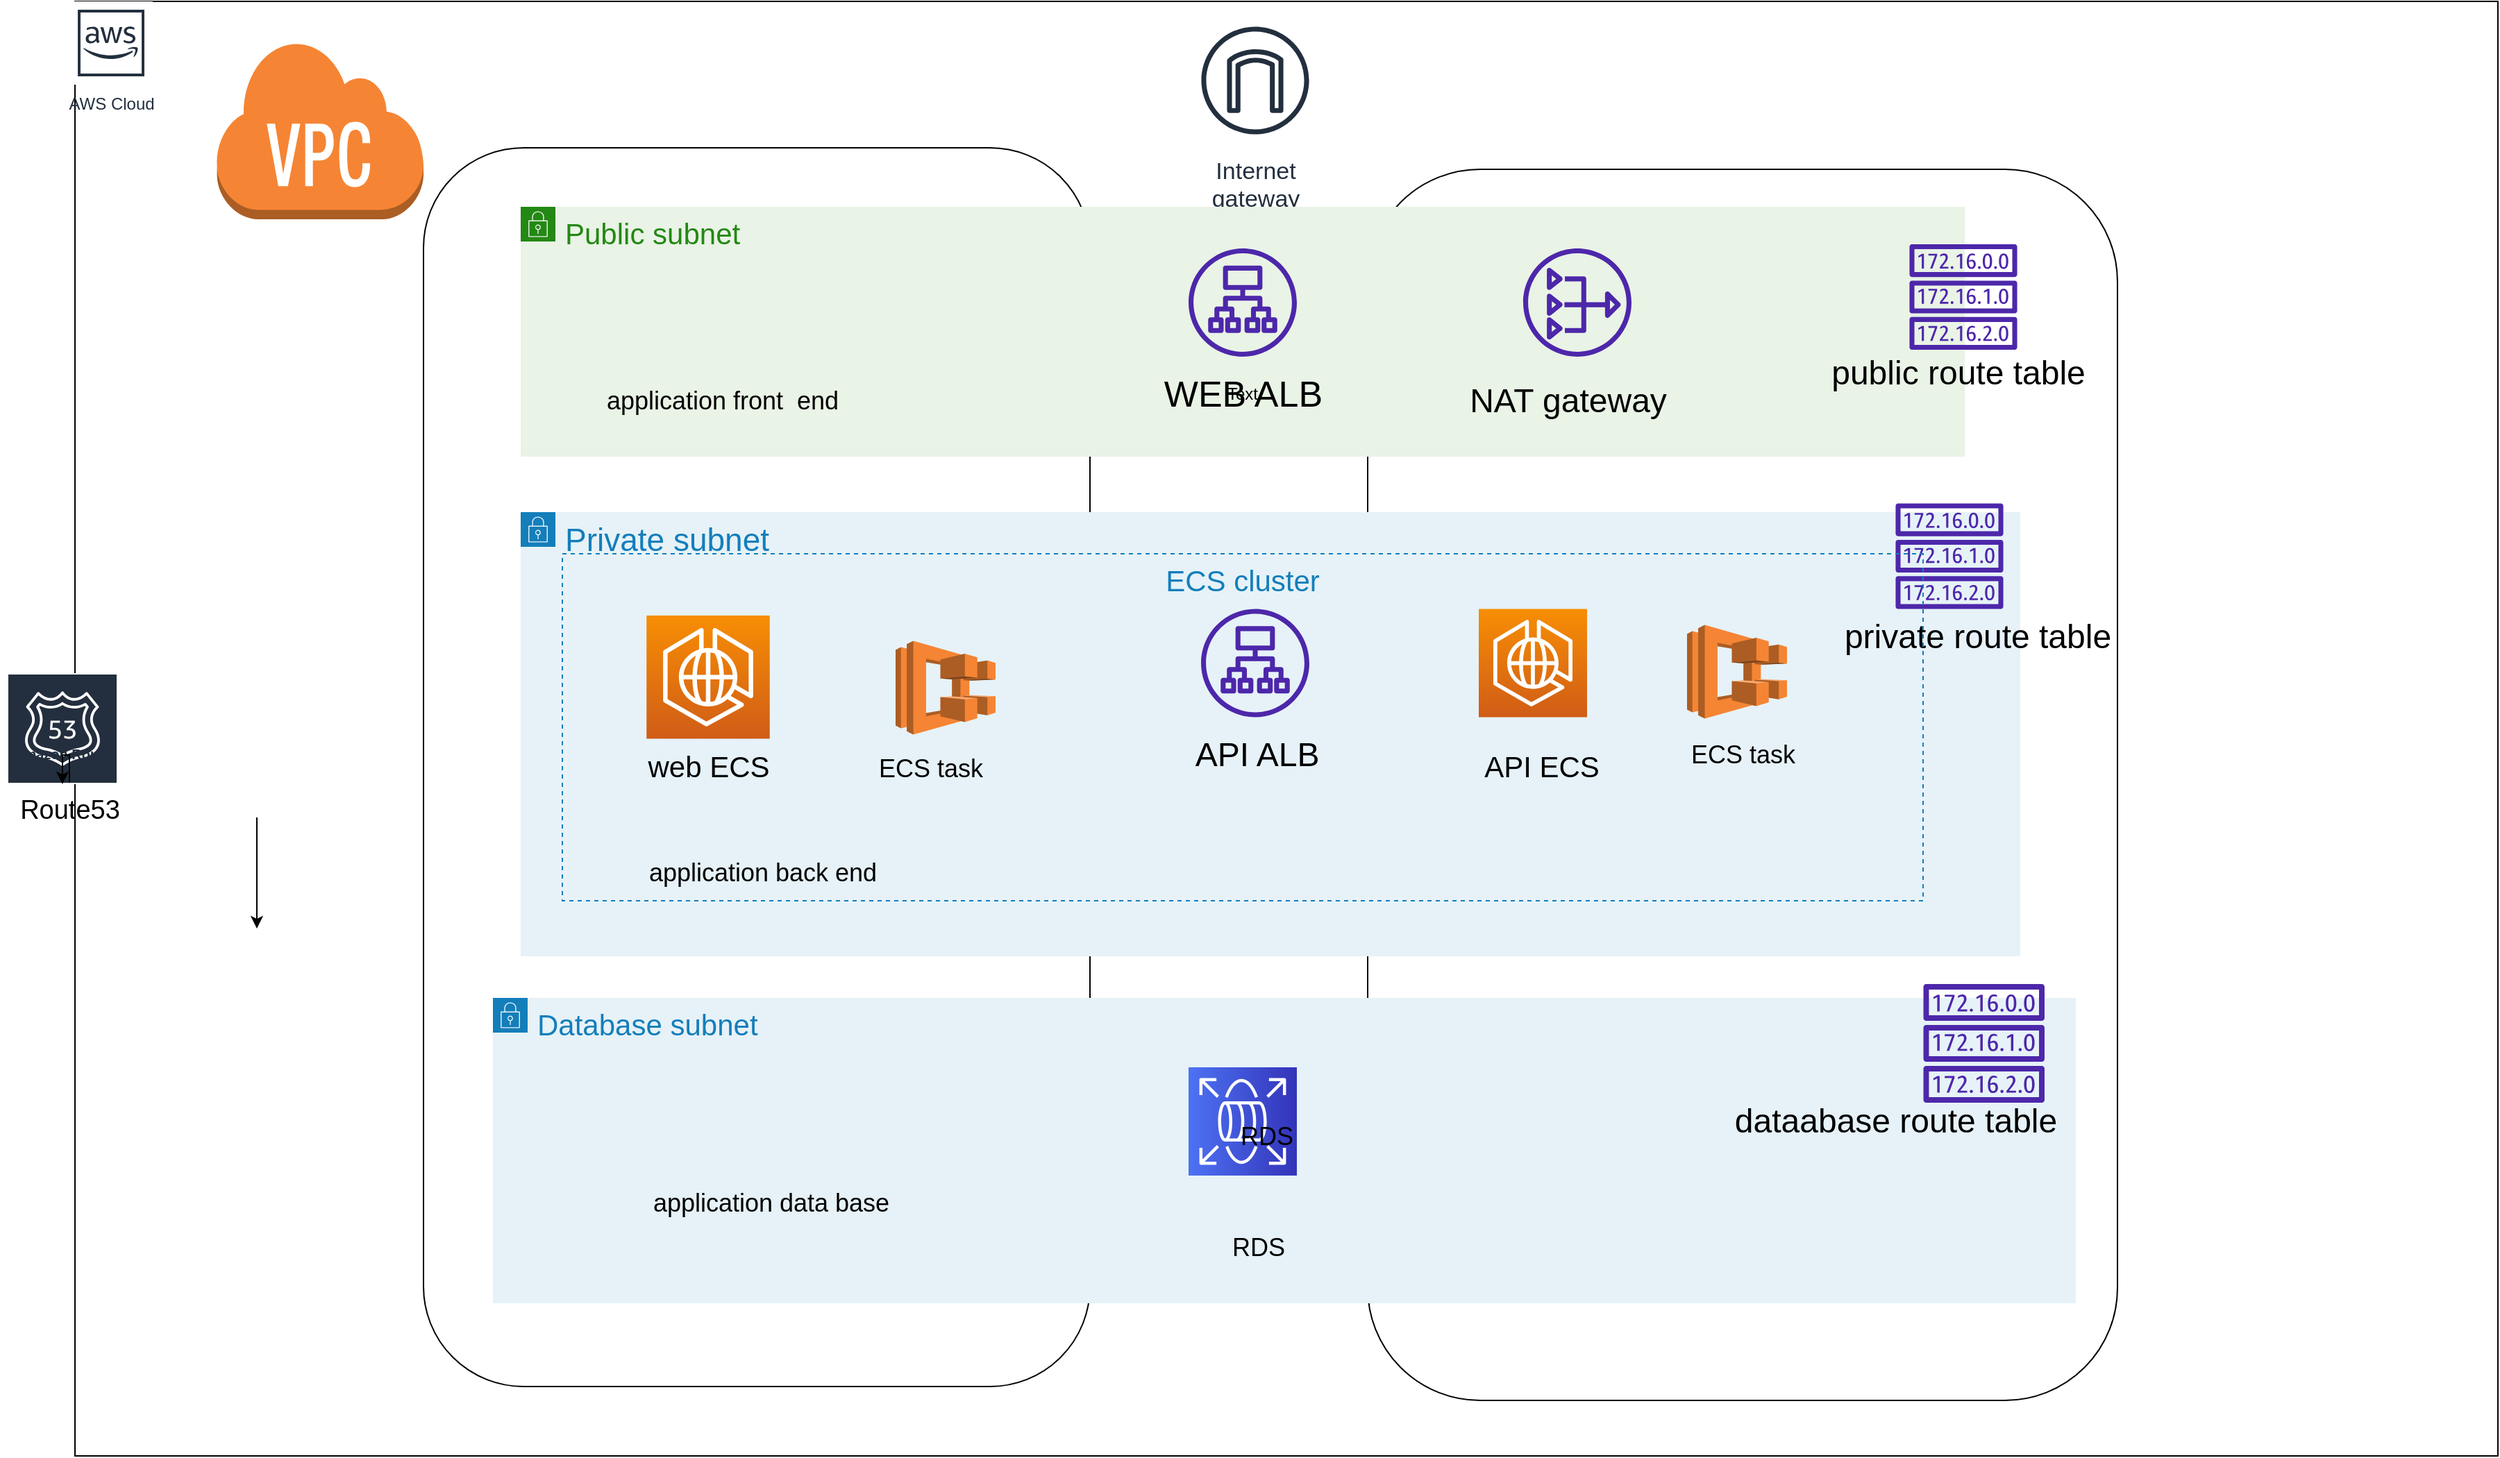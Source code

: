 <mxfile version="21.6.8" type="github">
  <diagram id="Ht1M8jgEwFfnCIfOTk4-" name="Page-1">
    <mxGraphModel dx="1985" dy="1140" grid="1" gridSize="10" guides="1" tooltips="1" connect="1" arrows="1" fold="1" page="1" pageScale="1" pageWidth="1169" pageHeight="827" math="0" shadow="0">
      <root>
        <mxCell id="0" />
        <mxCell id="1" parent="0" />
        <mxCell id="GsFr_UHoiSiV_E2Ub8C0-6" value="&lt;br&gt;&lt;br&gt;&lt;br&gt;&lt;br&gt;&lt;br&gt;&lt;br&gt;&lt;br&gt;" style="rounded=1;whiteSpace=wrap;html=1;" vertex="1" parent="1">
          <mxGeometry x="290" y="154" width="1550" height="926" as="geometry" />
        </mxCell>
        <mxCell id="7OVz4w7n9kzEPWy-4BBC-5" value="2" style="rounded=1;whiteSpace=wrap;html=1;fillColor=#007CBD;strokeColor=none;fontColor=#FFFFFF;fontStyle=1;fontSize=22;labelBackgroundColor=none;" parent="1" vertex="1">
          <mxGeometry x="1167.5" y="185" width="40" height="38" as="geometry" />
        </mxCell>
        <mxCell id="7OVz4w7n9kzEPWy-4BBC-6" value="3" style="rounded=1;whiteSpace=wrap;html=1;fillColor=#007CBD;strokeColor=none;fontColor=#FFFFFF;fontStyle=1;fontSize=22;labelBackgroundColor=none;" parent="1" vertex="1">
          <mxGeometry x="1167.5" y="305" width="40" height="38" as="geometry" />
        </mxCell>
        <mxCell id="7OVz4w7n9kzEPWy-4BBC-7" value="4" style="rounded=1;whiteSpace=wrap;html=1;fillColor=#007CBD;strokeColor=none;fontColor=#FFFFFF;fontStyle=1;fontSize=22;labelBackgroundColor=none;" parent="1" vertex="1">
          <mxGeometry x="1167.5" y="419" width="40" height="38" as="geometry" />
        </mxCell>
        <mxCell id="7OVz4w7n9kzEPWy-4BBC-8" value="5" style="rounded=1;whiteSpace=wrap;html=1;fillColor=#007CBD;strokeColor=none;fontColor=#FFFFFF;fontStyle=1;fontSize=22;labelBackgroundColor=none;" parent="1" vertex="1">
          <mxGeometry x="1169" y="536" width="40" height="38" as="geometry" />
        </mxCell>
        <mxCell id="7OVz4w7n9kzEPWy-4BBC-9" value="6" style="rounded=1;whiteSpace=wrap;html=1;fillColor=#007CBD;strokeColor=none;fontColor=#FFFFFF;fontStyle=1;fontSize=22;labelBackgroundColor=none;" parent="1" vertex="1">
          <mxGeometry x="1170" y="651" width="40" height="38" as="geometry" />
        </mxCell>
        <mxCell id="7OVz4w7n9kzEPWy-4BBC-10" value="7" style="rounded=1;whiteSpace=wrap;html=1;fillColor=#007CBD;strokeColor=none;fontColor=#FFFFFF;fontStyle=1;fontSize=22;labelBackgroundColor=none;" parent="1" vertex="1">
          <mxGeometry x="1169.5" y="767" width="40" height="38" as="geometry" />
        </mxCell>
        <mxCell id="7OVz4w7n9kzEPWy-4BBC-11" value="8" style="rounded=1;whiteSpace=wrap;html=1;fillColor=#007CBD;strokeColor=none;fontColor=#FFFFFF;fontStyle=1;fontSize=22;labelBackgroundColor=none;" parent="1" vertex="1">
          <mxGeometry x="1170" y="885" width="40" height="38" as="geometry" />
        </mxCell>
        <mxCell id="GsFr_UHoiSiV_E2Ub8C0-1" value="API ALB" style="rounded=0;whiteSpace=wrap;html=1;" vertex="1" parent="1">
          <mxGeometry x="149" y="112" width="1745" height="1048" as="geometry" />
        </mxCell>
        <mxCell id="GsFr_UHoiSiV_E2Ub8C0-3" value="AWS Cloud" style="sketch=0;outlineConnect=0;fontColor=#232F3E;gradientColor=none;strokeColor=#232F3E;fillColor=#ffffff;dashed=0;verticalLabelPosition=bottom;verticalAlign=top;align=center;html=1;fontSize=12;fontStyle=0;aspect=fixed;shape=mxgraph.aws4.resourceIcon;resIcon=mxgraph.aws4.aws_cloud;" vertex="1" parent="1">
          <mxGeometry x="145" y="112" width="60" height="60" as="geometry" />
        </mxCell>
        <mxCell id="GsFr_UHoiSiV_E2Ub8C0-4" value="Amazon Route 53" style="sketch=0;outlineConnect=0;fontColor=#232F3E;gradientColor=none;strokeColor=#ffffff;fillColor=#232F3E;dashed=0;verticalLabelPosition=middle;verticalAlign=bottom;align=center;html=1;whiteSpace=wrap;fontSize=10;fontStyle=1;spacing=3;shape=mxgraph.aws4.productIcon;prIcon=mxgraph.aws4.route_53;" vertex="1" parent="1">
          <mxGeometry x="100" y="596" width="80" height="80" as="geometry" />
        </mxCell>
        <mxCell id="GsFr_UHoiSiV_E2Ub8C0-34" style="edgeStyle=orthogonalEdgeStyle;rounded=0;orthogonalLoop=1;jettySize=auto;html=1;" edge="1" parent="1" source="GsFr_UHoiSiV_E2Ub8C0-5" target="GsFr_UHoiSiV_E2Ub8C0-4">
          <mxGeometry relative="1" as="geometry" />
        </mxCell>
        <mxCell id="GsFr_UHoiSiV_E2Ub8C0-5" value="Route53" style="text;html=1;align=center;verticalAlign=middle;resizable=0;points=[];autosize=1;strokeColor=none;fillColor=none;fontSize=19;" vertex="1" parent="1">
          <mxGeometry x="95" y="675" width="100" height="40" as="geometry" />
        </mxCell>
        <mxCell id="GsFr_UHoiSiV_E2Ub8C0-8" value="&lt;font style=&quot;font-size: 17px;&quot;&gt;Internet&lt;br&gt;gateway&lt;/font&gt;" style="sketch=0;outlineConnect=0;fontColor=#232F3E;gradientColor=none;strokeColor=#232F3E;fillColor=#ffffff;dashed=0;verticalLabelPosition=bottom;verticalAlign=top;align=center;html=1;fontSize=12;fontStyle=0;aspect=fixed;shape=mxgraph.aws4.resourceIcon;resIcon=mxgraph.aws4.internet_gateway;" vertex="1" parent="1">
          <mxGeometry x="950.5" y="120.5" width="97" height="97" as="geometry" />
        </mxCell>
        <mxCell id="GsFr_UHoiSiV_E2Ub8C0-9" value="" style="rounded=1;whiteSpace=wrap;html=1;" vertex="1" parent="1">
          <mxGeometry x="400" y="217.5" width="480" height="892.5" as="geometry" />
        </mxCell>
        <mxCell id="GsFr_UHoiSiV_E2Ub8C0-10" value="" style="rounded=1;whiteSpace=wrap;html=1;" vertex="1" parent="1">
          <mxGeometry x="1080" y="233" width="540" height="887" as="geometry" />
        </mxCell>
        <mxCell id="GsFr_UHoiSiV_E2Ub8C0-12" value="&lt;font style=&quot;font-size: 21px;&quot;&gt;Public subnet&lt;/font&gt;" style="points=[[0,0],[0.25,0],[0.5,0],[0.75,0],[1,0],[1,0.25],[1,0.5],[1,0.75],[1,1],[0.75,1],[0.5,1],[0.25,1],[0,1],[0,0.75],[0,0.5],[0,0.25]];outlineConnect=0;gradientColor=none;html=1;whiteSpace=wrap;fontSize=12;fontStyle=0;container=1;pointerEvents=0;collapsible=0;recursiveResize=0;shape=mxgraph.aws4.group;grIcon=mxgraph.aws4.group_security_group;grStroke=0;strokeColor=#248814;fillColor=#E9F3E6;verticalAlign=top;align=left;spacingLeft=30;fontColor=#248814;dashed=0;" vertex="1" parent="1">
          <mxGeometry x="470" y="260" width="1040" height="180" as="geometry" />
        </mxCell>
        <mxCell id="GsFr_UHoiSiV_E2Ub8C0-20" value="" style="sketch=0;outlineConnect=0;fontColor=#232F3E;gradientColor=none;fillColor=#4D27AA;strokeColor=none;dashed=0;verticalLabelPosition=bottom;verticalAlign=top;align=center;html=1;fontSize=12;fontStyle=0;aspect=fixed;pointerEvents=1;shape=mxgraph.aws4.nat_gateway;" vertex="1" parent="GsFr_UHoiSiV_E2Ub8C0-12">
          <mxGeometry x="722" y="30" width="78" height="78" as="geometry" />
        </mxCell>
        <object label="" id="GsFr_UHoiSiV_E2Ub8C0-21">
          <mxCell style="sketch=0;outlineConnect=0;fontColor=#232F3E;gradientColor=none;fillColor=#4D27AA;strokeColor=none;dashed=0;verticalLabelPosition=bottom;verticalAlign=top;align=center;html=1;fontSize=12;fontStyle=0;aspect=fixed;pointerEvents=1;shape=mxgraph.aws4.application_load_balancer;" vertex="1" parent="GsFr_UHoiSiV_E2Ub8C0-12">
            <mxGeometry x="481" y="30" width="78" height="78" as="geometry" />
          </mxCell>
        </object>
        <mxCell id="GsFr_UHoiSiV_E2Ub8C0-49" value="NAT gateway" style="text;html=1;align=center;verticalAlign=middle;resizable=0;points=[];autosize=1;strokeColor=none;fillColor=none;fontSize=24;" vertex="1" parent="GsFr_UHoiSiV_E2Ub8C0-12">
          <mxGeometry x="669" y="120" width="170" height="40" as="geometry" />
        </mxCell>
        <mxCell id="GsFr_UHoiSiV_E2Ub8C0-13" value="&lt;font style=&quot;font-size: 23px;&quot;&gt;Private subnet&lt;/font&gt;" style="points=[[0,0],[0.25,0],[0.5,0],[0.75,0],[1,0],[1,0.25],[1,0.5],[1,0.75],[1,1],[0.75,1],[0.5,1],[0.25,1],[0,1],[0,0.75],[0,0.5],[0,0.25]];outlineConnect=0;gradientColor=none;html=1;whiteSpace=wrap;fontSize=12;fontStyle=0;container=1;pointerEvents=0;collapsible=0;recursiveResize=0;shape=mxgraph.aws4.group;grIcon=mxgraph.aws4.group_security_group;grStroke=0;strokeColor=#147EBA;fillColor=#E6F2F8;verticalAlign=top;align=left;spacingLeft=30;fontColor=#147EBA;dashed=0;" vertex="1" parent="1">
          <mxGeometry x="470" y="480" width="1080" height="320" as="geometry" />
        </mxCell>
        <mxCell id="GsFr_UHoiSiV_E2Ub8C0-29" value="" style="outlineConnect=0;dashed=0;verticalLabelPosition=bottom;verticalAlign=top;align=center;html=1;shape=mxgraph.aws3.ecs;fillColor=#F58534;gradientColor=none;" vertex="1" parent="GsFr_UHoiSiV_E2Ub8C0-13">
          <mxGeometry x="840" y="81.25" width="72" height="67.5" as="geometry" />
        </mxCell>
        <mxCell id="GsFr_UHoiSiV_E2Ub8C0-27" value="" style="outlineConnect=0;dashed=0;verticalLabelPosition=bottom;verticalAlign=top;align=center;html=1;shape=mxgraph.aws3.ecs;fillColor=#F58534;gradientColor=none;" vertex="1" parent="GsFr_UHoiSiV_E2Ub8C0-13">
          <mxGeometry x="270" y="92.75" width="72" height="67.5" as="geometry" />
        </mxCell>
        <mxCell id="GsFr_UHoiSiV_E2Ub8C0-26" value="" style="sketch=0;points=[[0,0,0],[0.25,0,0],[0.5,0,0],[0.75,0,0],[1,0,0],[0,1,0],[0.25,1,0],[0.5,1,0],[0.75,1,0],[1,1,0],[0,0.25,0],[0,0.5,0],[0,0.75,0],[1,0.25,0],[1,0.5,0],[1,0.75,0]];outlineConnect=0;fontColor=#232F3E;gradientColor=#F78E04;gradientDirection=north;fillColor=#D05C17;strokeColor=#ffffff;dashed=0;verticalLabelPosition=bottom;verticalAlign=top;align=center;html=1;fontSize=12;fontStyle=0;aspect=fixed;shape=mxgraph.aws4.resourceIcon;resIcon=mxgraph.aws4.ecs_anywhere;" vertex="1" parent="GsFr_UHoiSiV_E2Ub8C0-13">
          <mxGeometry x="90.63" y="74.5" width="88.75" height="88.75" as="geometry" />
        </mxCell>
        <mxCell id="GsFr_UHoiSiV_E2Ub8C0-38" value="API ALB" style="text;html=1;align=center;verticalAlign=middle;resizable=0;points=[];autosize=1;strokeColor=none;fillColor=none;fontSize=24;" vertex="1" parent="GsFr_UHoiSiV_E2Ub8C0-13">
          <mxGeometry x="475" y="155.25" width="110" height="40" as="geometry" />
        </mxCell>
        <mxCell id="GsFr_UHoiSiV_E2Ub8C0-39" value="web ECS" style="text;html=1;align=center;verticalAlign=middle;resizable=0;points=[];autosize=1;strokeColor=none;fillColor=none;fontSize=21;" vertex="1" parent="GsFr_UHoiSiV_E2Ub8C0-13">
          <mxGeometry x="80" y="163.25" width="110" height="40" as="geometry" />
        </mxCell>
        <mxCell id="GsFr_UHoiSiV_E2Ub8C0-40" value="ECS task" style="text;html=1;align=center;verticalAlign=middle;resizable=0;points=[];autosize=1;strokeColor=none;fillColor=none;fontSize=18;" vertex="1" parent="GsFr_UHoiSiV_E2Ub8C0-13">
          <mxGeometry x="245" y="165.25" width="100" height="40" as="geometry" />
        </mxCell>
        <mxCell id="GsFr_UHoiSiV_E2Ub8C0-42" value="ECS task" style="text;html=1;align=center;verticalAlign=middle;resizable=0;points=[];autosize=1;strokeColor=none;fillColor=none;fontSize=18;" vertex="1" parent="GsFr_UHoiSiV_E2Ub8C0-13">
          <mxGeometry x="830" y="155.25" width="100" height="40" as="geometry" />
        </mxCell>
        <mxCell id="GsFr_UHoiSiV_E2Ub8C0-43" value="API ECS" style="text;html=1;align=center;verticalAlign=middle;resizable=0;points=[];autosize=1;strokeColor=none;fillColor=none;fontSize=21;" vertex="1" parent="GsFr_UHoiSiV_E2Ub8C0-13">
          <mxGeometry x="680" y="163.25" width="110" height="40" as="geometry" />
        </mxCell>
        <mxCell id="GsFr_UHoiSiV_E2Ub8C0-55" value="application back end" style="text;html=1;align=center;verticalAlign=middle;resizable=0;points=[];autosize=1;strokeColor=none;fillColor=none;fontSize=18;" vertex="1" parent="GsFr_UHoiSiV_E2Ub8C0-13">
          <mxGeometry x="79" y="240" width="190" height="40" as="geometry" />
        </mxCell>
        <mxCell id="GsFr_UHoiSiV_E2Ub8C0-16" value="&lt;font style=&quot;font-size: 21px;&quot;&gt;Database subnet&lt;/font&gt;" style="points=[[0,0],[0.25,0],[0.5,0],[0.75,0],[1,0],[1,0.25],[1,0.5],[1,0.75],[1,1],[0.75,1],[0.5,1],[0.25,1],[0,1],[0,0.75],[0,0.5],[0,0.25]];outlineConnect=0;gradientColor=none;html=1;whiteSpace=wrap;fontSize=12;fontStyle=0;container=1;pointerEvents=0;collapsible=0;recursiveResize=0;shape=mxgraph.aws4.group;grIcon=mxgraph.aws4.group_security_group;grStroke=0;strokeColor=#147EBA;fillColor=#E6F2F8;verticalAlign=top;align=left;spacingLeft=30;fontColor=#147EBA;dashed=0;" vertex="1" parent="1">
          <mxGeometry x="450" y="830" width="1140" height="220" as="geometry" />
        </mxCell>
        <mxCell id="GsFr_UHoiSiV_E2Ub8C0-25" value="" style="sketch=0;points=[[0,0,0],[0.25,0,0],[0.5,0,0],[0.75,0,0],[1,0,0],[0,1,0],[0.25,1,0],[0.5,1,0],[0.75,1,0],[1,1,0],[0,0.25,0],[0,0.5,0],[0,0.75,0],[1,0.25,0],[1,0.5,0],[1,0.75,0]];outlineConnect=0;fontColor=#232F3E;gradientColor=#4D72F3;gradientDirection=north;fillColor=#3334B9;strokeColor=#ffffff;dashed=0;verticalLabelPosition=bottom;verticalAlign=top;align=center;html=1;fontSize=12;fontStyle=0;aspect=fixed;shape=mxgraph.aws4.resourceIcon;resIcon=mxgraph.aws4.rds;direction=north;" vertex="1" parent="GsFr_UHoiSiV_E2Ub8C0-16">
          <mxGeometry x="501" y="50" width="78" height="78" as="geometry" />
        </mxCell>
        <mxCell id="GsFr_UHoiSiV_E2Ub8C0-41" value="RDS" style="text;html=1;align=center;verticalAlign=middle;resizable=0;points=[];autosize=1;strokeColor=none;fillColor=none;fontSize=18;" vertex="1" parent="GsFr_UHoiSiV_E2Ub8C0-16">
          <mxGeometry x="527" y="80" width="60" height="40" as="geometry" />
        </mxCell>
        <mxCell id="GsFr_UHoiSiV_E2Ub8C0-46" value="RDS" style="text;html=1;align=center;verticalAlign=middle;resizable=0;points=[];autosize=1;strokeColor=none;fillColor=none;fontSize=18;" vertex="1" parent="GsFr_UHoiSiV_E2Ub8C0-16">
          <mxGeometry x="521" y="160" width="60" height="40" as="geometry" />
        </mxCell>
        <mxCell id="GsFr_UHoiSiV_E2Ub8C0-52" value="dataabase route table" style="text;html=1;align=center;verticalAlign=middle;resizable=0;points=[];autosize=1;strokeColor=none;fillColor=none;fontSize=24;" vertex="1" parent="GsFr_UHoiSiV_E2Ub8C0-16">
          <mxGeometry x="880" y="69" width="260" height="40" as="geometry" />
        </mxCell>
        <mxCell id="GsFr_UHoiSiV_E2Ub8C0-30" value="" style="sketch=0;outlineConnect=0;fontColor=#232F3E;gradientColor=none;fillColor=#4D27AA;strokeColor=none;dashed=0;verticalLabelPosition=bottom;verticalAlign=top;align=center;html=1;fontSize=12;fontStyle=0;aspect=fixed;pointerEvents=1;shape=mxgraph.aws4.route_table;" vertex="1" parent="GsFr_UHoiSiV_E2Ub8C0-16">
          <mxGeometry x="1030" y="-10" width="87.74" height="85.49" as="geometry" />
        </mxCell>
        <mxCell id="GsFr_UHoiSiV_E2Ub8C0-54" value="application data base" style="text;html=1;align=center;verticalAlign=middle;resizable=0;points=[];autosize=1;strokeColor=none;fillColor=none;fontSize=18;" vertex="1" parent="GsFr_UHoiSiV_E2Ub8C0-16">
          <mxGeometry x="105" y="128" width="190" height="40" as="geometry" />
        </mxCell>
        <mxCell id="GsFr_UHoiSiV_E2Ub8C0-22" value="" style="sketch=0;outlineConnect=0;fontColor=#232F3E;gradientColor=none;fillColor=#4D27AA;strokeColor=none;dashed=0;verticalLabelPosition=bottom;verticalAlign=top;align=center;html=1;fontSize=12;fontStyle=0;aspect=fixed;pointerEvents=1;shape=mxgraph.aws4.application_load_balancer;" vertex="1" parent="1">
          <mxGeometry x="960" y="549.75" width="78" height="78" as="geometry" />
        </mxCell>
        <mxCell id="GsFr_UHoiSiV_E2Ub8C0-23" value="" style="sketch=0;outlineConnect=0;fontColor=#232F3E;gradientColor=none;fillColor=#4D27AA;strokeColor=none;dashed=0;verticalLabelPosition=bottom;verticalAlign=top;align=center;html=1;fontSize=12;fontStyle=0;aspect=fixed;pointerEvents=1;shape=mxgraph.aws4.route_table;" vertex="1" parent="1">
          <mxGeometry x="1470" y="287" width="78" height="76" as="geometry" />
        </mxCell>
        <mxCell id="GsFr_UHoiSiV_E2Ub8C0-24" value="" style="sketch=0;outlineConnect=0;fontColor=#232F3E;gradientColor=none;fillColor=#4D27AA;strokeColor=none;dashed=0;verticalLabelPosition=bottom;verticalAlign=top;align=center;html=1;fontSize=12;fontStyle=0;aspect=fixed;pointerEvents=1;shape=mxgraph.aws4.route_table;" vertex="1" parent="1">
          <mxGeometry x="1460" y="473.75" width="78" height="76" as="geometry" />
        </mxCell>
        <mxCell id="GsFr_UHoiSiV_E2Ub8C0-28" value="" style="sketch=0;points=[[0,0,0],[0.25,0,0],[0.5,0,0],[0.75,0,0],[1,0,0],[0,1,0],[0.25,1,0],[0.5,1,0],[0.75,1,0],[1,1,0],[0,0.25,0],[0,0.5,0],[0,0.75,0],[1,0.25,0],[1,0.5,0],[1,0.75,0]];outlineConnect=0;fontColor=#232F3E;gradientColor=#F78E04;gradientDirection=north;fillColor=#D05C17;strokeColor=#ffffff;dashed=0;verticalLabelPosition=bottom;verticalAlign=top;align=center;html=1;fontSize=12;fontStyle=0;aspect=fixed;shape=mxgraph.aws4.resourceIcon;resIcon=mxgraph.aws4.ecs_anywhere;" vertex="1" parent="1">
          <mxGeometry x="1160" y="549.75" width="78" height="78" as="geometry" />
        </mxCell>
        <mxCell id="GsFr_UHoiSiV_E2Ub8C0-36" value="Text" style="text;html=1;strokeColor=none;fillColor=none;align=center;verticalAlign=middle;whiteSpace=wrap;rounded=0;" vertex="1" parent="1">
          <mxGeometry x="960" y="380" width="60" height="30" as="geometry" />
        </mxCell>
        <mxCell id="GsFr_UHoiSiV_E2Ub8C0-37" value="WEB ALB" style="text;html=1;align=center;verticalAlign=middle;resizable=0;points=[];autosize=1;strokeColor=none;fillColor=none;fontSize=26;" vertex="1" parent="1">
          <mxGeometry x="920" y="375" width="140" height="40" as="geometry" />
        </mxCell>
        <mxCell id="GsFr_UHoiSiV_E2Ub8C0-50" value="public route table" style="text;html=1;align=center;verticalAlign=middle;resizable=0;points=[];autosize=1;strokeColor=none;fillColor=none;fontSize=24;" vertex="1" parent="1">
          <mxGeometry x="1400" y="360" width="210" height="40" as="geometry" />
        </mxCell>
        <mxCell id="GsFr_UHoiSiV_E2Ub8C0-51" value="private route table" style="text;html=1;align=center;verticalAlign=middle;resizable=0;points=[];autosize=1;strokeColor=none;fillColor=none;fontSize=24;" vertex="1" parent="1">
          <mxGeometry x="1409" y="549.75" width="220" height="40" as="geometry" />
        </mxCell>
        <mxCell id="GsFr_UHoiSiV_E2Ub8C0-53" value="" style="outlineConnect=0;dashed=0;verticalLabelPosition=bottom;verticalAlign=top;align=center;html=1;shape=mxgraph.aws3.virtual_private_cloud;fillColor=#F58534;gradientColor=none;" vertex="1" parent="1">
          <mxGeometry x="250" y="139" width="150" height="130" as="geometry" />
        </mxCell>
        <mxCell id="GsFr_UHoiSiV_E2Ub8C0-56" value="application front&amp;nbsp; end" style="text;html=1;align=center;verticalAlign=middle;resizable=0;points=[];autosize=1;strokeColor=none;fillColor=none;fontSize=18;" vertex="1" parent="1">
          <mxGeometry x="520" y="380" width="190" height="40" as="geometry" />
        </mxCell>
        <mxCell id="GsFr_UHoiSiV_E2Ub8C0-57" value="&lt;font style=&quot;font-size: 21px;&quot;&gt;ECS cluster&lt;/font&gt;" style="fillColor=none;strokeColor=#147EBA;dashed=1;verticalAlign=top;fontStyle=0;fontColor=#147EBA;whiteSpace=wrap;html=1;" vertex="1" parent="1">
          <mxGeometry x="500" y="510" width="980" height="250" as="geometry" />
        </mxCell>
        <mxCell id="GsFr_UHoiSiV_E2Ub8C0-61" value="" style="edgeStyle=orthogonalEdgeStyle;rounded=0;orthogonalLoop=1;jettySize=auto;html=1;" edge="1" parent="1">
          <mxGeometry relative="1" as="geometry">
            <mxPoint x="280" y="700" as="sourcePoint" />
            <mxPoint x="280" y="780" as="targetPoint" />
          </mxGeometry>
        </mxCell>
      </root>
    </mxGraphModel>
  </diagram>
</mxfile>
